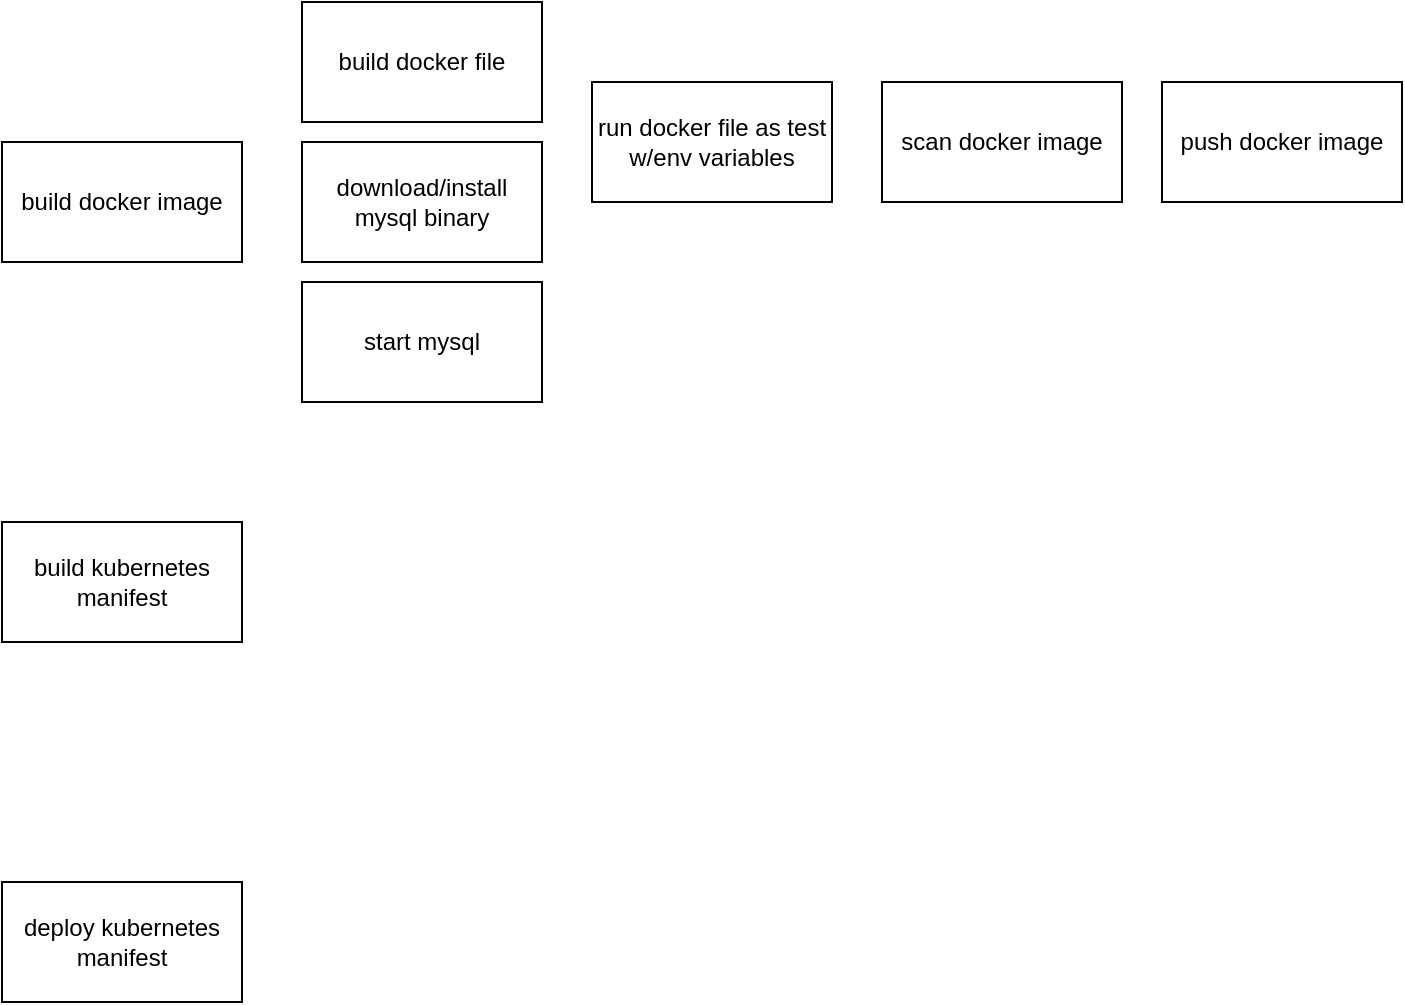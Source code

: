 <mxfile version="15.5.7" type="github">
  <diagram id="mnCOfq4tCgagPa4G30yO" name="Page-1">
    <mxGraphModel dx="777" dy="749" grid="1" gridSize="10" guides="1" tooltips="1" connect="1" arrows="1" fold="1" page="1" pageScale="1" pageWidth="850" pageHeight="1100" math="0" shadow="0">
      <root>
        <mxCell id="0" />
        <mxCell id="1" parent="0" />
        <mxCell id="C47gSLBnL21NLDZkmIfi-1" value="build docker image" style="rounded=0;whiteSpace=wrap;html=1;" vertex="1" parent="1">
          <mxGeometry x="70" y="130" width="120" height="60" as="geometry" />
        </mxCell>
        <mxCell id="C47gSLBnL21NLDZkmIfi-2" value="build kubernetes manifest" style="rounded=0;whiteSpace=wrap;html=1;" vertex="1" parent="1">
          <mxGeometry x="70" y="320" width="120" height="60" as="geometry" />
        </mxCell>
        <mxCell id="C47gSLBnL21NLDZkmIfi-3" value="deploy kubernetes manifest" style="rounded=0;whiteSpace=wrap;html=1;" vertex="1" parent="1">
          <mxGeometry x="70" y="500" width="120" height="60" as="geometry" />
        </mxCell>
        <mxCell id="C47gSLBnL21NLDZkmIfi-4" value="build docker file" style="rounded=0;whiteSpace=wrap;html=1;" vertex="1" parent="1">
          <mxGeometry x="220" y="60" width="120" height="60" as="geometry" />
        </mxCell>
        <mxCell id="C47gSLBnL21NLDZkmIfi-5" value="run docker file as test w/env variables" style="rounded=0;whiteSpace=wrap;html=1;" vertex="1" parent="1">
          <mxGeometry x="365" y="100" width="120" height="60" as="geometry" />
        </mxCell>
        <mxCell id="C47gSLBnL21NLDZkmIfi-6" value="scan docker image" style="rounded=0;whiteSpace=wrap;html=1;" vertex="1" parent="1">
          <mxGeometry x="510" y="100" width="120" height="60" as="geometry" />
        </mxCell>
        <mxCell id="C47gSLBnL21NLDZkmIfi-7" value="push docker image" style="rounded=0;whiteSpace=wrap;html=1;" vertex="1" parent="1">
          <mxGeometry x="650" y="100" width="120" height="60" as="geometry" />
        </mxCell>
        <mxCell id="C47gSLBnL21NLDZkmIfi-8" value="download/install mysql binary" style="rounded=0;whiteSpace=wrap;html=1;" vertex="1" parent="1">
          <mxGeometry x="220" y="130" width="120" height="60" as="geometry" />
        </mxCell>
        <mxCell id="C47gSLBnL21NLDZkmIfi-9" value="start mysql" style="rounded=0;whiteSpace=wrap;html=1;" vertex="1" parent="1">
          <mxGeometry x="220" y="200" width="120" height="60" as="geometry" />
        </mxCell>
      </root>
    </mxGraphModel>
  </diagram>
</mxfile>
